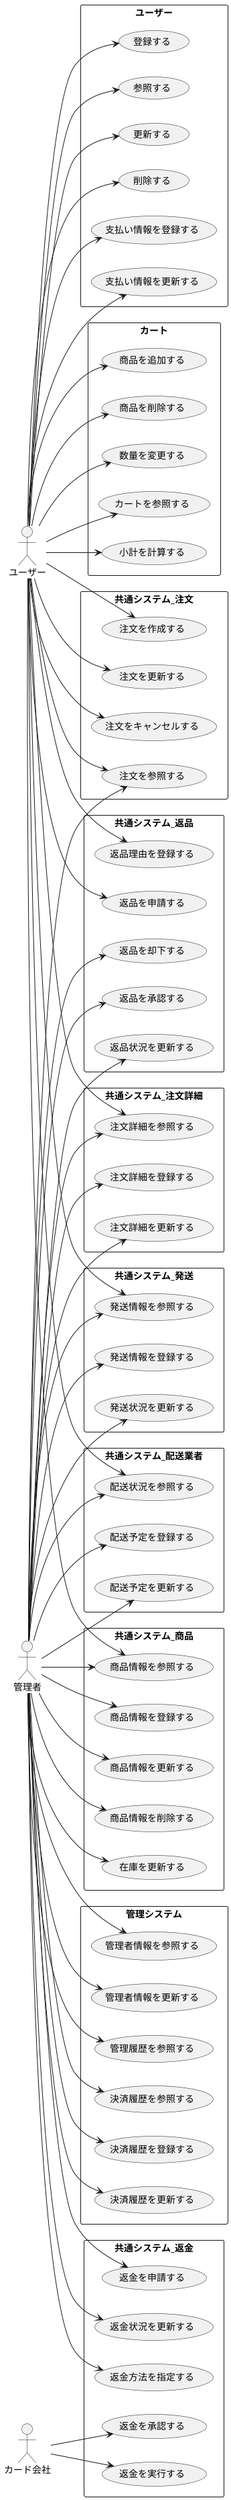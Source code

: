 @startuml 
left to right direction
actor ユーザー as U1
actor 管理者 as Admin
actor カード会社 as CardCom

rectangle ユーザー {
  usecase "登録する" as UC1
  usecase "参照する" as UC2
  usecase "更新する" as UC3
  usecase "削除する" as UC4
  usecase "支払い情報を登録する" as UC5
  usecase "支払い情報を更新する" as UC6
}

rectangle カート {
  usecase "商品を追加する" as UC7
  usecase "商品を削除する" as UC8
  usecase "数量を変更する" as UC9
  usecase "カートを参照する" as UC10
  usecase "小計を計算する" as UC11
} 

U1 --> UC1
U1 --> UC2
U1 --> UC3
U1 --> UC4
U1 --> UC5
U1 --> UC6
U1 --> UC7
U1 --> UC8
U1 --> UC9
U1 --> UC10
U1 --> UC11

rectangle 管理システム {
 usecase "管理者情報を参照する" as UC17
 usecase "管理者情報を更新する" as UC18
 usecase "管理履歴を参照する" as UC19
 usecase "決済履歴を参照する" as UC20
 usecase "決済履歴を登録する" as UC21
 usecase "決済履歴を更新する" as UC22
}

Admin --> UC17
Admin --> UC18
Admin --> UC19
Admin --> UC20
Admin --> UC21
Admin --> UC22



rectangle 共通システム_商品 {
    usecase "商品情報を参照する" as UC23
    usecase "商品情報を登録する" as UC24
    usecase "商品情報を更新する" as UC25
    usecase "商品情報を削除する" as UC26
    usecase "在庫を更新する" as UC27
}

U1 --> UC23

Admin --> UC23
Admin --> UC24
Admin --> UC25
Admin --> UC26
Admin --> UC27

rectangle 共通システム_注文 {
    usecase "注文を作成する" as UC28
    usecase "注文を参照する" as UC29
    usecase "注文を更新する" as UC30
    usecase "注文をキャンセルする" as UC31
}

U1 --> UC28
U1 --> UC29
U1 --> UC30
U1 --> UC31

Admin --> UC29

rectangle 共通システム_注文詳細 {
    usecase "注文詳細を参照する" as UC36
    usecase "注文詳細を登録する" as UC37
    usecase "注文詳細を更新する" as UC38
}

U1 --> UC36

Admin --> UC36
Admin --> UC37
Admin --> UC38

rectangle 共通システム_発送 {
    usecase "発送情報を登録する" as UC39
    usecase "発送情報を参照する" as UC40
    usecase "発送状況を更新する" as UC41
}

U1 --> UC40

Admin --> UC39
Admin --> UC40
Admin --> UC41

rectangle 共通システム_配送業者 {
    usecase "配送状況を参照する" as UC42
    usecase "配送予定を登録する" as UC43
    usecase "配送予定を更新する" as UC44
}

U1 --> UC42

Admin --> UC42
Admin --> UC43
Admin --> UC44

rectangle 共通システム_返品 {
    usecase "返品を申請する" as UC45
    usecase "返品状況を更新する" as UC46
    usecase "返品理由を登録する" as UC47
    usecase "返品を承認する" as UC48
    usecase "返品を却下する" as UC49
}

U1 --> UC45
U1 --> UC47

Admin --> UC46
Admin --> UC48
Admin --> UC49



rectangle 共通システム_返金 {
    usecase "返金を申請する" as UC50
    usecase "返金状況を更新する" as UC51
    usecase "返金を承認する" as UC52
    usecase "返金を実行する" as UC53
    usecase "返金方法を指定する" as UC54
}

Admin --> UC50
Admin --> UC51
Admin --> UC54

CardCom --> UC52
CardCom --> UC53

@enduml